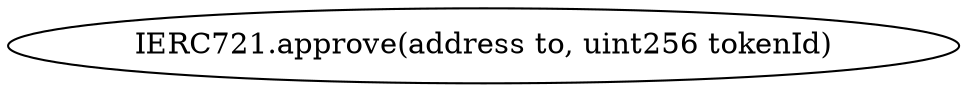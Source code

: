 digraph "" {
	graph [bb="0,0,385.19,36"];
	node [label="\N"];
	"IERC721.approve(address to, uint256 tokenId)"	 [height=0.5,
		pos="192.6,18",
		width=5.3499];
}
digraph "" {
	graph [bb="0,0,385.19,36"];
	node [label="\N"];
	"IERC721.approve(address to, uint256 tokenId)"	 [height=0.5,
		pos="192.6,18",
		width=5.3499];
}
